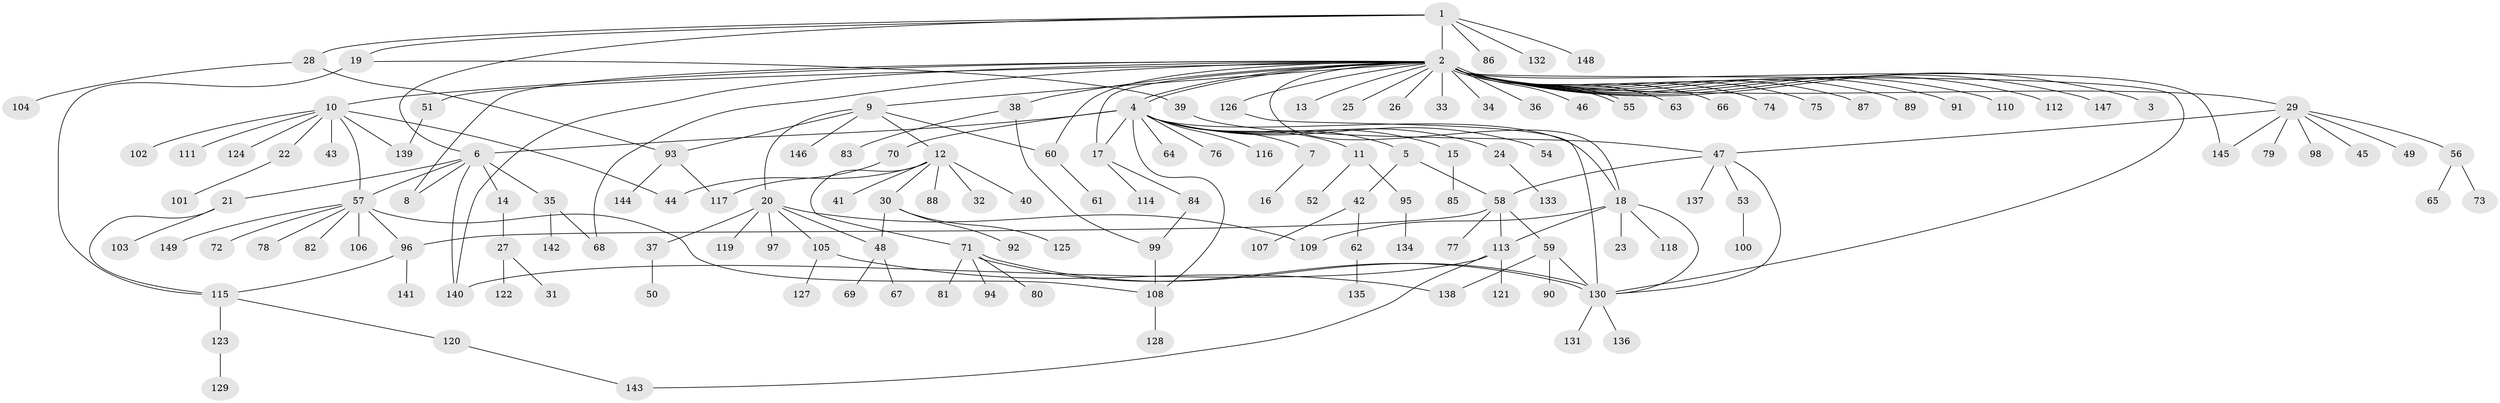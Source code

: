 // Generated by graph-tools (version 1.1) at 2025/01/03/09/25 03:01:53]
// undirected, 149 vertices, 183 edges
graph export_dot {
graph [start="1"]
  node [color=gray90,style=filled];
  1;
  2;
  3;
  4;
  5;
  6;
  7;
  8;
  9;
  10;
  11;
  12;
  13;
  14;
  15;
  16;
  17;
  18;
  19;
  20;
  21;
  22;
  23;
  24;
  25;
  26;
  27;
  28;
  29;
  30;
  31;
  32;
  33;
  34;
  35;
  36;
  37;
  38;
  39;
  40;
  41;
  42;
  43;
  44;
  45;
  46;
  47;
  48;
  49;
  50;
  51;
  52;
  53;
  54;
  55;
  56;
  57;
  58;
  59;
  60;
  61;
  62;
  63;
  64;
  65;
  66;
  67;
  68;
  69;
  70;
  71;
  72;
  73;
  74;
  75;
  76;
  77;
  78;
  79;
  80;
  81;
  82;
  83;
  84;
  85;
  86;
  87;
  88;
  89;
  90;
  91;
  92;
  93;
  94;
  95;
  96;
  97;
  98;
  99;
  100;
  101;
  102;
  103;
  104;
  105;
  106;
  107;
  108;
  109;
  110;
  111;
  112;
  113;
  114;
  115;
  116;
  117;
  118;
  119;
  120;
  121;
  122;
  123;
  124;
  125;
  126;
  127;
  128;
  129;
  130;
  131;
  132;
  133;
  134;
  135;
  136;
  137;
  138;
  139;
  140;
  141;
  142;
  143;
  144;
  145;
  146;
  147;
  148;
  149;
  1 -- 2;
  1 -- 6;
  1 -- 19;
  1 -- 28;
  1 -- 86;
  1 -- 132;
  1 -- 148;
  2 -- 3;
  2 -- 4;
  2 -- 4;
  2 -- 8;
  2 -- 9;
  2 -- 10;
  2 -- 13;
  2 -- 17;
  2 -- 18;
  2 -- 25;
  2 -- 26;
  2 -- 29;
  2 -- 33;
  2 -- 34;
  2 -- 36;
  2 -- 38;
  2 -- 46;
  2 -- 51;
  2 -- 55;
  2 -- 55;
  2 -- 60;
  2 -- 63;
  2 -- 66;
  2 -- 68;
  2 -- 74;
  2 -- 75;
  2 -- 87;
  2 -- 89;
  2 -- 91;
  2 -- 110;
  2 -- 112;
  2 -- 126;
  2 -- 130;
  2 -- 140;
  2 -- 145;
  2 -- 147;
  4 -- 5;
  4 -- 6;
  4 -- 7;
  4 -- 11;
  4 -- 15;
  4 -- 17;
  4 -- 18;
  4 -- 24;
  4 -- 54;
  4 -- 64;
  4 -- 70;
  4 -- 76;
  4 -- 108;
  4 -- 116;
  5 -- 42;
  5 -- 58;
  6 -- 8;
  6 -- 14;
  6 -- 21;
  6 -- 35;
  6 -- 57;
  6 -- 140;
  7 -- 16;
  9 -- 12;
  9 -- 20;
  9 -- 60;
  9 -- 93;
  9 -- 146;
  10 -- 22;
  10 -- 43;
  10 -- 44;
  10 -- 57;
  10 -- 102;
  10 -- 111;
  10 -- 124;
  10 -- 139;
  11 -- 52;
  11 -- 95;
  12 -- 30;
  12 -- 32;
  12 -- 40;
  12 -- 41;
  12 -- 44;
  12 -- 71;
  12 -- 88;
  14 -- 27;
  15 -- 85;
  17 -- 84;
  17 -- 114;
  18 -- 23;
  18 -- 109;
  18 -- 113;
  18 -- 118;
  18 -- 130;
  19 -- 39;
  19 -- 115;
  20 -- 37;
  20 -- 48;
  20 -- 97;
  20 -- 105;
  20 -- 109;
  20 -- 119;
  21 -- 103;
  21 -- 115;
  22 -- 101;
  24 -- 133;
  27 -- 31;
  27 -- 122;
  28 -- 93;
  28 -- 104;
  29 -- 45;
  29 -- 47;
  29 -- 49;
  29 -- 56;
  29 -- 79;
  29 -- 98;
  29 -- 145;
  30 -- 48;
  30 -- 92;
  30 -- 125;
  35 -- 68;
  35 -- 142;
  37 -- 50;
  38 -- 83;
  38 -- 99;
  39 -- 47;
  42 -- 62;
  42 -- 107;
  47 -- 53;
  47 -- 58;
  47 -- 130;
  47 -- 137;
  48 -- 67;
  48 -- 69;
  51 -- 139;
  53 -- 100;
  56 -- 65;
  56 -- 73;
  57 -- 72;
  57 -- 78;
  57 -- 82;
  57 -- 96;
  57 -- 106;
  57 -- 108;
  57 -- 149;
  58 -- 59;
  58 -- 77;
  58 -- 96;
  58 -- 113;
  59 -- 90;
  59 -- 130;
  59 -- 138;
  60 -- 61;
  62 -- 135;
  70 -- 117;
  71 -- 80;
  71 -- 81;
  71 -- 94;
  71 -- 130;
  71 -- 130;
  84 -- 99;
  93 -- 117;
  93 -- 144;
  95 -- 134;
  96 -- 115;
  96 -- 141;
  99 -- 108;
  105 -- 127;
  105 -- 138;
  108 -- 128;
  113 -- 121;
  113 -- 140;
  113 -- 143;
  115 -- 120;
  115 -- 123;
  120 -- 143;
  123 -- 129;
  126 -- 130;
  130 -- 131;
  130 -- 136;
}
